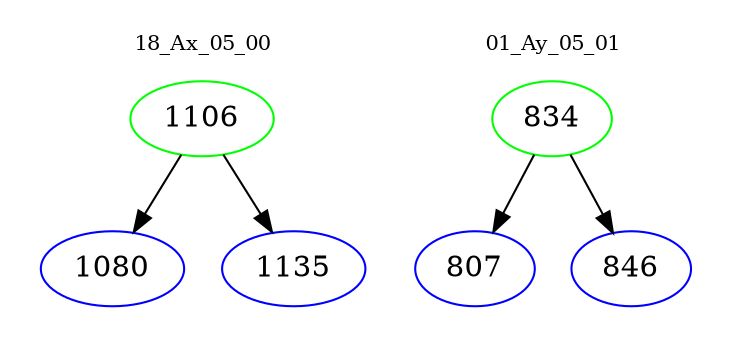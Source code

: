 digraph{
subgraph cluster_0 {
color = white
label = "18_Ax_05_00";
fontsize=10;
T0_1106 [label="1106", color="green"]
T0_1106 -> T0_1080 [color="black"]
T0_1080 [label="1080", color="blue"]
T0_1106 -> T0_1135 [color="black"]
T0_1135 [label="1135", color="blue"]
}
subgraph cluster_1 {
color = white
label = "01_Ay_05_01";
fontsize=10;
T1_834 [label="834", color="green"]
T1_834 -> T1_807 [color="black"]
T1_807 [label="807", color="blue"]
T1_834 -> T1_846 [color="black"]
T1_846 [label="846", color="blue"]
}
}
